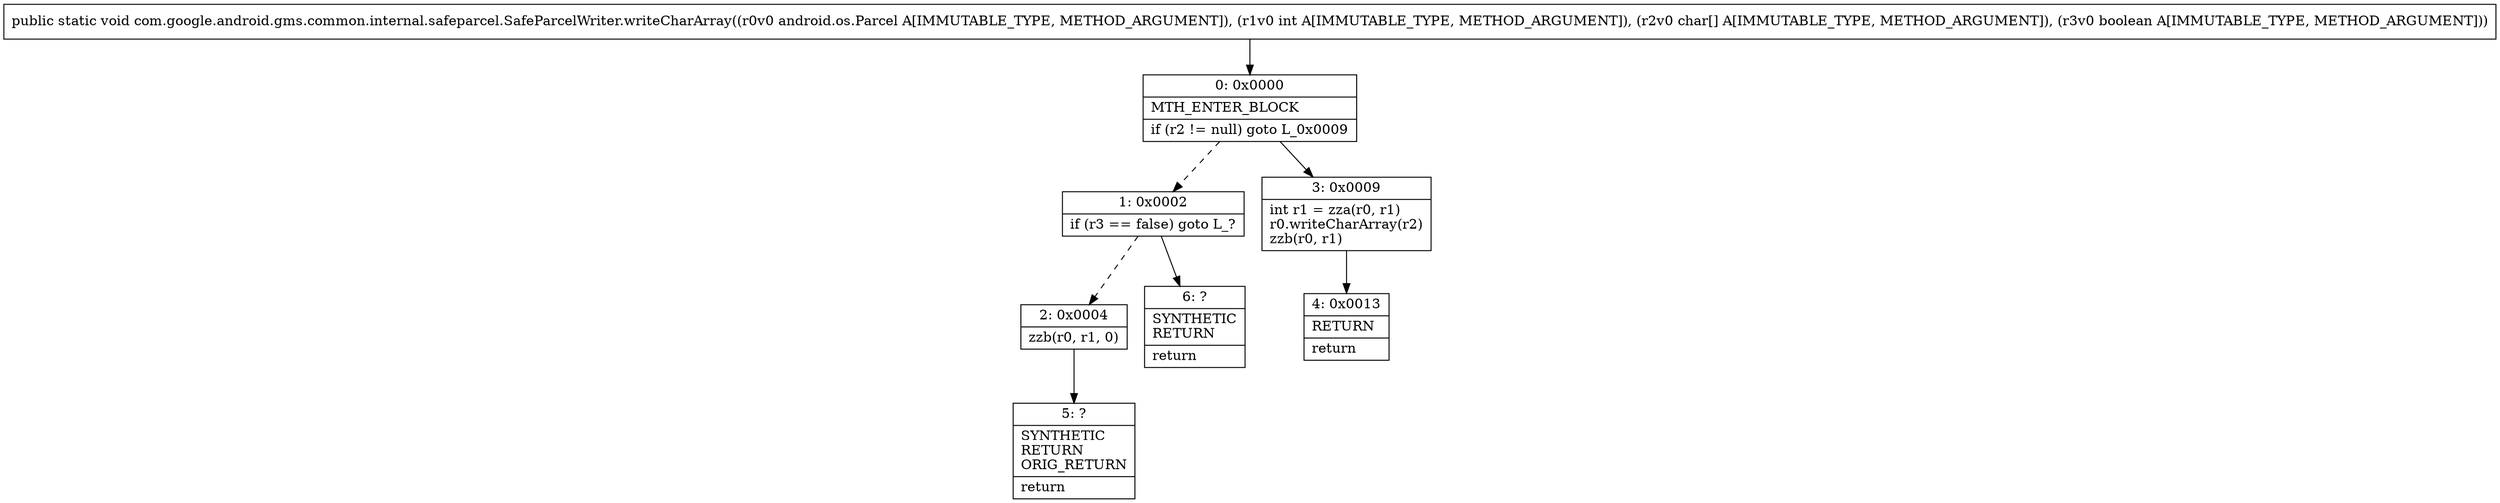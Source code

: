 digraph "CFG forcom.google.android.gms.common.internal.safeparcel.SafeParcelWriter.writeCharArray(Landroid\/os\/Parcel;I[CZ)V" {
Node_0 [shape=record,label="{0\:\ 0x0000|MTH_ENTER_BLOCK\l|if (r2 != null) goto L_0x0009\l}"];
Node_1 [shape=record,label="{1\:\ 0x0002|if (r3 == false) goto L_?\l}"];
Node_2 [shape=record,label="{2\:\ 0x0004|zzb(r0, r1, 0)\l}"];
Node_3 [shape=record,label="{3\:\ 0x0009|int r1 = zza(r0, r1)\lr0.writeCharArray(r2)\lzzb(r0, r1)\l}"];
Node_4 [shape=record,label="{4\:\ 0x0013|RETURN\l|return\l}"];
Node_5 [shape=record,label="{5\:\ ?|SYNTHETIC\lRETURN\lORIG_RETURN\l|return\l}"];
Node_6 [shape=record,label="{6\:\ ?|SYNTHETIC\lRETURN\l|return\l}"];
MethodNode[shape=record,label="{public static void com.google.android.gms.common.internal.safeparcel.SafeParcelWriter.writeCharArray((r0v0 android.os.Parcel A[IMMUTABLE_TYPE, METHOD_ARGUMENT]), (r1v0 int A[IMMUTABLE_TYPE, METHOD_ARGUMENT]), (r2v0 char[] A[IMMUTABLE_TYPE, METHOD_ARGUMENT]), (r3v0 boolean A[IMMUTABLE_TYPE, METHOD_ARGUMENT])) }"];
MethodNode -> Node_0;
Node_0 -> Node_1[style=dashed];
Node_0 -> Node_3;
Node_1 -> Node_2[style=dashed];
Node_1 -> Node_6;
Node_2 -> Node_5;
Node_3 -> Node_4;
}

